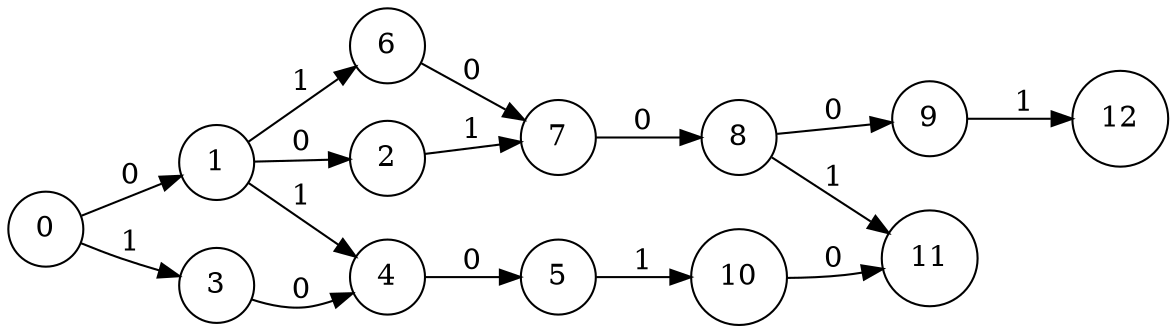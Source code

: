 digraph "G'" {
	rankdir=LR size="8,5"
	node [shape=circle]
	0 -> 1 [label=0]
	1 -> 2 [label=0]
	3 -> 4 [label=0]
	4 -> 5 [label=0]
	6 -> 7 [label=0]
	7 -> 8 [label=0]
	8 -> 9 [label=0]
	10 -> 11 [label=0]
	0 -> 3 [label=1]
	1 -> 4 [label=1]
	1 -> 6 [label=1]
	2 -> 7 [label=1]
	5 -> 10 [label=1]
	8 -> 11 [label=1]
	9 -> 12 [label=1]
}

